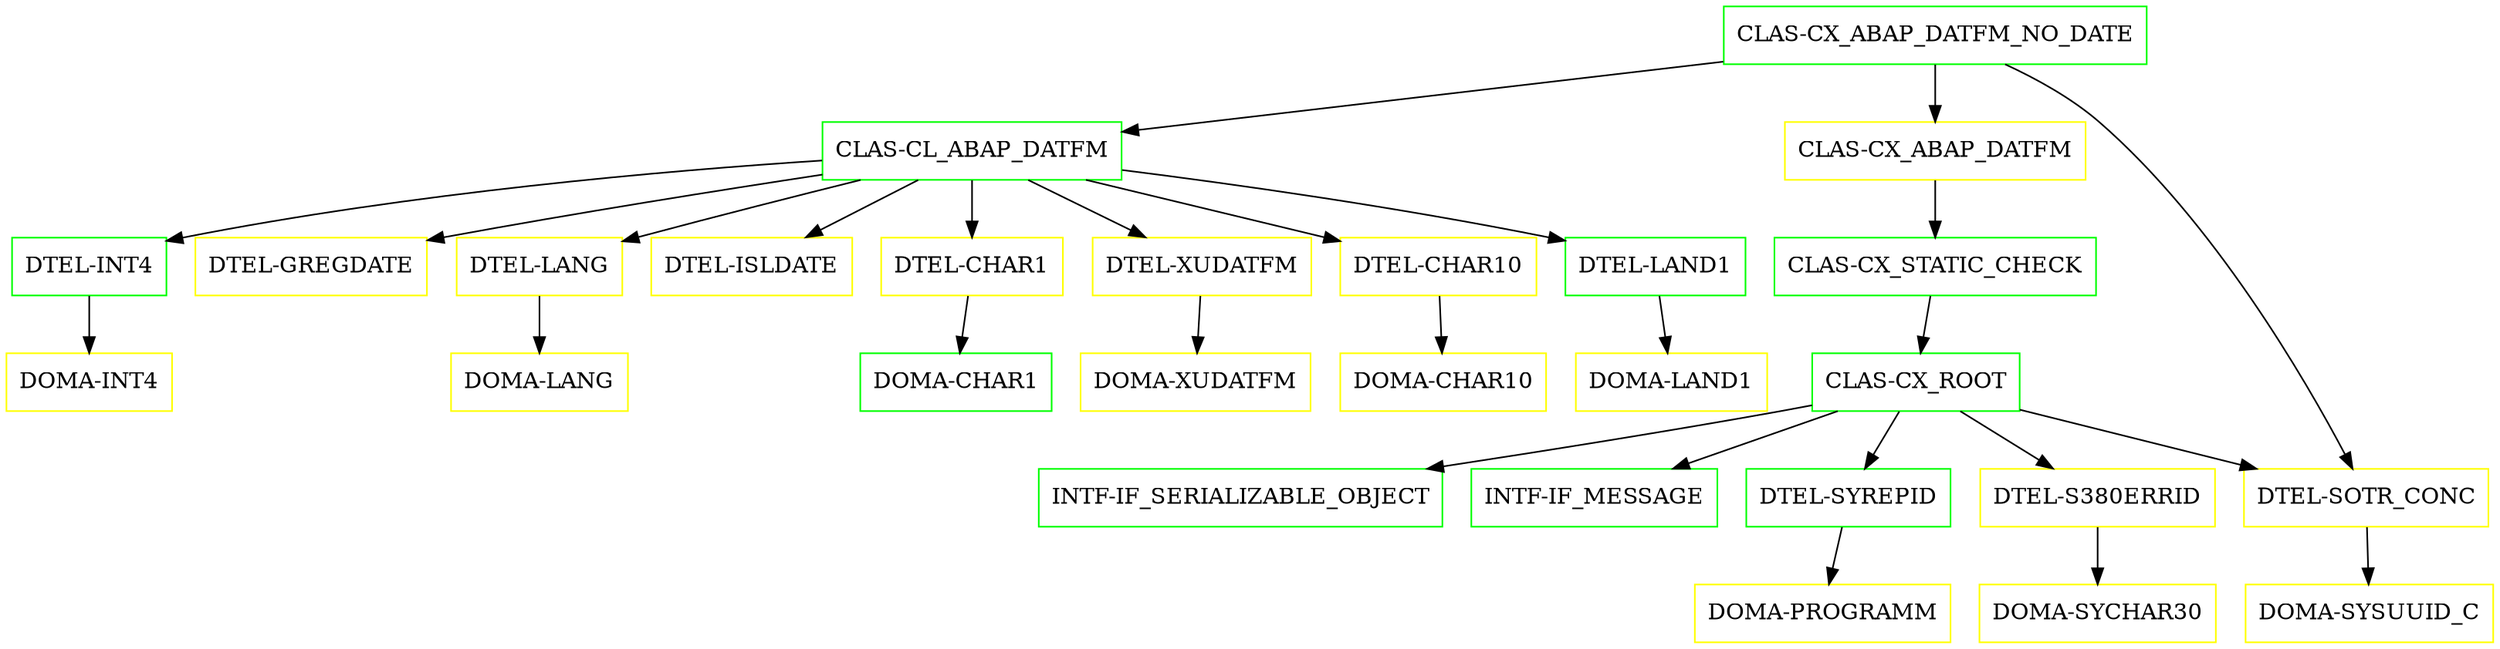 digraph G {
  "CLAS-CX_ABAP_DATFM_NO_DATE" [shape=box,color=green];
  "CLAS-CL_ABAP_DATFM" [shape=box,color=green,URL="./CLAS_CL_ABAP_DATFM.html"];
  "DTEL-INT4" [shape=box,color=green,URL="./DTEL_INT4.html"];
  "DOMA-INT4" [shape=box,color=yellow,URL="./DOMA_INT4.html"];
  "DTEL-GREGDATE" [shape=box,color=yellow,URL="./DTEL_GREGDATE.html"];
  "DTEL-LANG" [shape=box,color=yellow,URL="./DTEL_LANG.html"];
  "DOMA-LANG" [shape=box,color=yellow,URL="./DOMA_LANG.html"];
  "DTEL-ISLDATE" [shape=box,color=yellow,URL="./DTEL_ISLDATE.html"];
  "DTEL-CHAR1" [shape=box,color=yellow,URL="./DTEL_CHAR1.html"];
  "DOMA-CHAR1" [shape=box,color=green,URL="./DOMA_CHAR1.html"];
  "DTEL-XUDATFM" [shape=box,color=yellow,URL="./DTEL_XUDATFM.html"];
  "DOMA-XUDATFM" [shape=box,color=yellow,URL="./DOMA_XUDATFM.html"];
  "DTEL-CHAR10" [shape=box,color=yellow,URL="./DTEL_CHAR10.html"];
  "DOMA-CHAR10" [shape=box,color=yellow,URL="./DOMA_CHAR10.html"];
  "DTEL-LAND1" [shape=box,color=green,URL="./DTEL_LAND1.html"];
  "DOMA-LAND1" [shape=box,color=yellow,URL="./DOMA_LAND1.html"];
  "CLAS-CX_ABAP_DATFM" [shape=box,color=yellow,URL="./CLAS_CX_ABAP_DATFM.html"];
  "CLAS-CX_STATIC_CHECK" [shape=box,color=green,URL="./CLAS_CX_STATIC_CHECK.html"];
  "CLAS-CX_ROOT" [shape=box,color=green,URL="./CLAS_CX_ROOT.html"];
  "INTF-IF_SERIALIZABLE_OBJECT" [shape=box,color=green,URL="./INTF_IF_SERIALIZABLE_OBJECT.html"];
  "INTF-IF_MESSAGE" [shape=box,color=green,URL="./INTF_IF_MESSAGE.html"];
  "DTEL-SYREPID" [shape=box,color=green,URL="./DTEL_SYREPID.html"];
  "DOMA-PROGRAMM" [shape=box,color=yellow,URL="./DOMA_PROGRAMM.html"];
  "DTEL-S380ERRID" [shape=box,color=yellow,URL="./DTEL_S380ERRID.html"];
  "DOMA-SYCHAR30" [shape=box,color=yellow,URL="./DOMA_SYCHAR30.html"];
  "DTEL-SOTR_CONC" [shape=box,color=yellow,URL="./DTEL_SOTR_CONC.html"];
  "DOMA-SYSUUID_C" [shape=box,color=yellow,URL="./DOMA_SYSUUID_C.html"];
  "CLAS-CX_ABAP_DATFM_NO_DATE" -> "DTEL-SOTR_CONC";
  "CLAS-CX_ABAP_DATFM_NO_DATE" -> "CLAS-CX_ABAP_DATFM";
  "CLAS-CX_ABAP_DATFM_NO_DATE" -> "CLAS-CL_ABAP_DATFM";
  "CLAS-CL_ABAP_DATFM" -> "DTEL-LAND1";
  "CLAS-CL_ABAP_DATFM" -> "DTEL-CHAR10";
  "CLAS-CL_ABAP_DATFM" -> "DTEL-XUDATFM";
  "CLAS-CL_ABAP_DATFM" -> "DTEL-CHAR1";
  "CLAS-CL_ABAP_DATFM" -> "DTEL-ISLDATE";
  "CLAS-CL_ABAP_DATFM" -> "DTEL-LANG";
  "CLAS-CL_ABAP_DATFM" -> "DTEL-GREGDATE";
  "CLAS-CL_ABAP_DATFM" -> "DTEL-INT4";
  "DTEL-INT4" -> "DOMA-INT4";
  "DTEL-LANG" -> "DOMA-LANG";
  "DTEL-CHAR1" -> "DOMA-CHAR1";
  "DTEL-XUDATFM" -> "DOMA-XUDATFM";
  "DTEL-CHAR10" -> "DOMA-CHAR10";
  "DTEL-LAND1" -> "DOMA-LAND1";
  "CLAS-CX_ABAP_DATFM" -> "CLAS-CX_STATIC_CHECK";
  "CLAS-CX_STATIC_CHECK" -> "CLAS-CX_ROOT";
  "CLAS-CX_ROOT" -> "DTEL-SOTR_CONC";
  "CLAS-CX_ROOT" -> "DTEL-S380ERRID";
  "CLAS-CX_ROOT" -> "DTEL-SYREPID";
  "CLAS-CX_ROOT" -> "INTF-IF_MESSAGE";
  "CLAS-CX_ROOT" -> "INTF-IF_SERIALIZABLE_OBJECT";
  "DTEL-SYREPID" -> "DOMA-PROGRAMM";
  "DTEL-S380ERRID" -> "DOMA-SYCHAR30";
  "DTEL-SOTR_CONC" -> "DOMA-SYSUUID_C";
}
